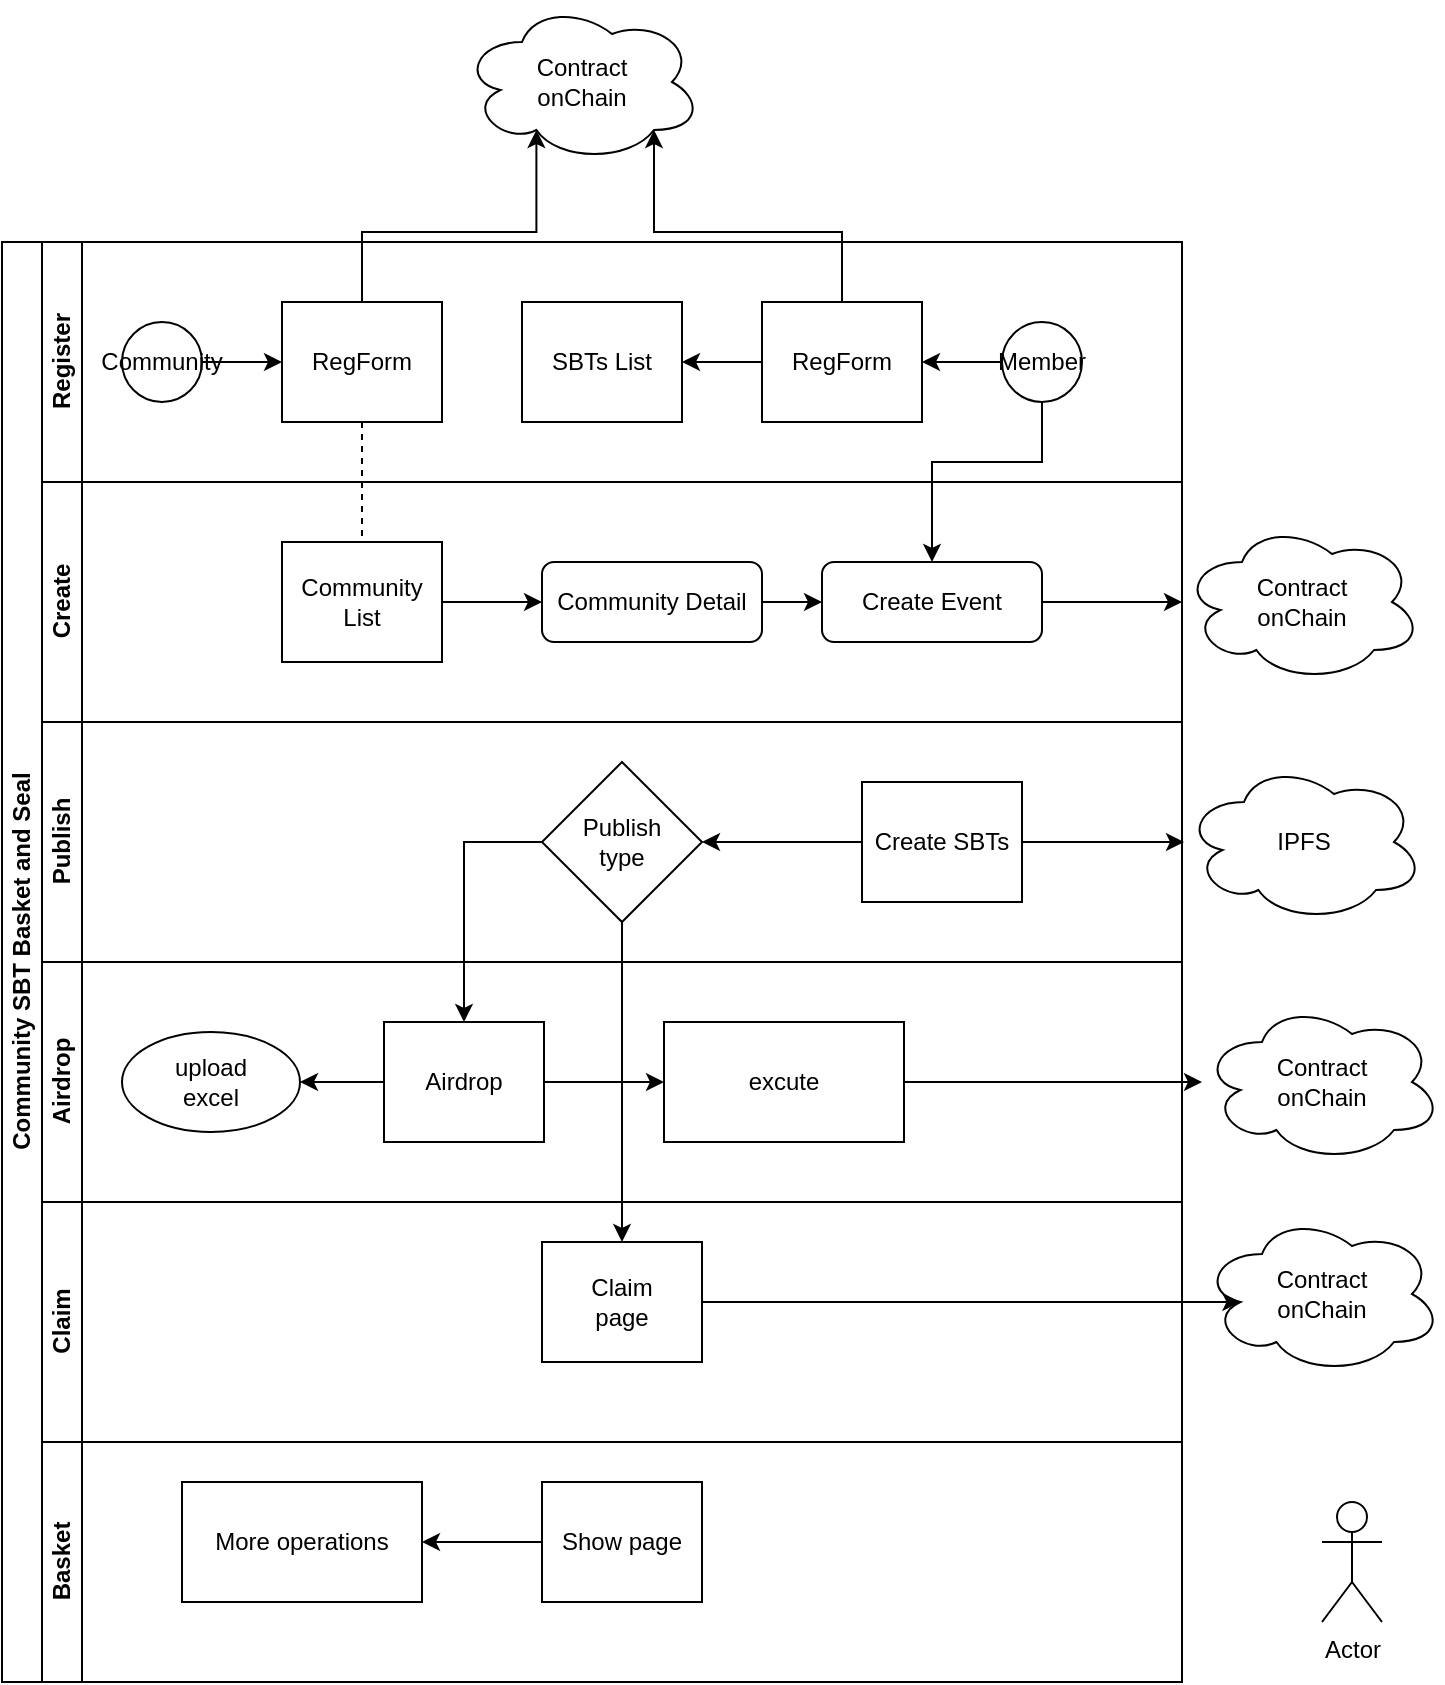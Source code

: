<mxfile version="20.0.4" type="github">
  <diagram id="prtHgNgQTEPvFCAcTncT" name="Page-1">
    <mxGraphModel dx="901" dy="565" grid="1" gridSize="10" guides="1" tooltips="1" connect="1" arrows="1" fold="1" page="1" pageScale="1" pageWidth="827" pageHeight="1169" math="0" shadow="0">
      <root>
        <mxCell id="0" />
        <mxCell id="1" parent="0" />
        <mxCell id="dNxyNK7c78bLwvsdeMH5-19" value="Community SBT Basket and Seal" style="swimlane;html=1;childLayout=stackLayout;resizeParent=1;resizeParentMax=0;horizontal=0;startSize=20;horizontalStack=0;" parent="1" vertex="1">
          <mxGeometry x="120" y="120" width="590" height="720" as="geometry" />
        </mxCell>
        <mxCell id="dNxyNK7c78bLwvsdeMH5-27" value="" style="edgeStyle=orthogonalEdgeStyle;rounded=0;orthogonalLoop=1;jettySize=auto;html=1;dashed=1;endArrow=none;endFill=0;" parent="dNxyNK7c78bLwvsdeMH5-19" source="dNxyNK7c78bLwvsdeMH5-24" target="dNxyNK7c78bLwvsdeMH5-26" edge="1">
          <mxGeometry relative="1" as="geometry" />
        </mxCell>
        <mxCell id="dNxyNK7c78bLwvsdeMH5-20" value="Register" style="swimlane;html=1;startSize=20;horizontal=0;" parent="dNxyNK7c78bLwvsdeMH5-19" vertex="1">
          <mxGeometry x="20" width="570" height="120" as="geometry" />
        </mxCell>
        <mxCell id="dNxyNK7c78bLwvsdeMH5-25" value="" style="edgeStyle=orthogonalEdgeStyle;rounded=0;orthogonalLoop=1;jettySize=auto;html=1;" parent="dNxyNK7c78bLwvsdeMH5-20" source="dNxyNK7c78bLwvsdeMH5-23" target="dNxyNK7c78bLwvsdeMH5-24" edge="1">
          <mxGeometry relative="1" as="geometry" />
        </mxCell>
        <mxCell id="dNxyNK7c78bLwvsdeMH5-23" value="Community" style="ellipse;whiteSpace=wrap;html=1;shadow=0;" parent="dNxyNK7c78bLwvsdeMH5-20" vertex="1">
          <mxGeometry x="40" y="40" width="40" height="40" as="geometry" />
        </mxCell>
        <mxCell id="dNxyNK7c78bLwvsdeMH5-24" value="RegForm" style="rounded=0;whiteSpace=wrap;html=1;fontFamily=Helvetica;fontSize=12;fontColor=#000000;align=center;" parent="dNxyNK7c78bLwvsdeMH5-20" vertex="1">
          <mxGeometry x="120" y="30" width="80" height="60" as="geometry" />
        </mxCell>
        <mxCell id="dNxyNK7c78bLwvsdeMH5-30" value="SBTs List" style="rounded=0;whiteSpace=wrap;html=1;fontFamily=Helvetica;fontSize=12;fontColor=#000000;align=center;" parent="dNxyNK7c78bLwvsdeMH5-20" vertex="1">
          <mxGeometry x="240" y="30" width="80" height="60" as="geometry" />
        </mxCell>
        <mxCell id="PPnO8-gvobi9Ob4PvnnM-10" value="" style="edgeStyle=orthogonalEdgeStyle;rounded=0;orthogonalLoop=1;jettySize=auto;html=1;" edge="1" parent="dNxyNK7c78bLwvsdeMH5-20" source="dNxyNK7c78bLwvsdeMH5-32" target="PPnO8-gvobi9Ob4PvnnM-9">
          <mxGeometry relative="1" as="geometry" />
        </mxCell>
        <mxCell id="dNxyNK7c78bLwvsdeMH5-32" value="Member" style="ellipse;whiteSpace=wrap;html=1;" parent="dNxyNK7c78bLwvsdeMH5-20" vertex="1">
          <mxGeometry x="480" y="40" width="40" height="40" as="geometry" />
        </mxCell>
        <mxCell id="PPnO8-gvobi9Ob4PvnnM-11" value="" style="edgeStyle=orthogonalEdgeStyle;rounded=0;orthogonalLoop=1;jettySize=auto;html=1;" edge="1" parent="dNxyNK7c78bLwvsdeMH5-20" source="PPnO8-gvobi9Ob4PvnnM-9" target="dNxyNK7c78bLwvsdeMH5-30">
          <mxGeometry relative="1" as="geometry" />
        </mxCell>
        <mxCell id="PPnO8-gvobi9Ob4PvnnM-9" value="RegForm" style="rounded=0;whiteSpace=wrap;html=1;fontFamily=Helvetica;fontSize=12;fontColor=#000000;align=center;" vertex="1" parent="dNxyNK7c78bLwvsdeMH5-20">
          <mxGeometry x="360" y="30" width="80" height="60" as="geometry" />
        </mxCell>
        <mxCell id="dNxyNK7c78bLwvsdeMH5-21" value="Create&lt;br&gt;" style="swimlane;html=1;startSize=20;horizontal=0;" parent="dNxyNK7c78bLwvsdeMH5-19" vertex="1">
          <mxGeometry x="20" y="120" width="570" height="120" as="geometry" />
        </mxCell>
        <mxCell id="PPnO8-gvobi9Ob4PvnnM-7" value="" style="edgeStyle=orthogonalEdgeStyle;rounded=0;orthogonalLoop=1;jettySize=auto;html=1;" edge="1" parent="dNxyNK7c78bLwvsdeMH5-21" source="dNxyNK7c78bLwvsdeMH5-26" target="PPnO8-gvobi9Ob4PvnnM-3">
          <mxGeometry relative="1" as="geometry" />
        </mxCell>
        <mxCell id="dNxyNK7c78bLwvsdeMH5-26" value="Community List" style="rounded=0;whiteSpace=wrap;html=1;fontFamily=Helvetica;fontSize=12;fontColor=#000000;align=center;" parent="dNxyNK7c78bLwvsdeMH5-21" vertex="1">
          <mxGeometry x="120" y="30" width="80" height="60" as="geometry" />
        </mxCell>
        <mxCell id="PPnO8-gvobi9Ob4PvnnM-8" value="" style="edgeStyle=orthogonalEdgeStyle;rounded=0;orthogonalLoop=1;jettySize=auto;html=1;" edge="1" parent="dNxyNK7c78bLwvsdeMH5-21" source="PPnO8-gvobi9Ob4PvnnM-3" target="PPnO8-gvobi9Ob4PvnnM-6">
          <mxGeometry relative="1" as="geometry" />
        </mxCell>
        <mxCell id="PPnO8-gvobi9Ob4PvnnM-3" value="Community Detail" style="rounded=1;whiteSpace=wrap;html=1;shadow=0;" vertex="1" parent="dNxyNK7c78bLwvsdeMH5-21">
          <mxGeometry x="250" y="40" width="110" height="40" as="geometry" />
        </mxCell>
        <mxCell id="PPnO8-gvobi9Ob4PvnnM-6" value="Create Event" style="rounded=1;whiteSpace=wrap;html=1;shadow=0;" vertex="1" parent="dNxyNK7c78bLwvsdeMH5-21">
          <mxGeometry x="390" y="40" width="110" height="40" as="geometry" />
        </mxCell>
        <mxCell id="PPnO8-gvobi9Ob4PvnnM-18" value="Publish" style="swimlane;html=1;startSize=20;horizontal=0;" vertex="1" parent="dNxyNK7c78bLwvsdeMH5-19">
          <mxGeometry x="20" y="240" width="570" height="120" as="geometry" />
        </mxCell>
        <mxCell id="PPnO8-gvobi9Ob4PvnnM-29" value="" style="edgeStyle=orthogonalEdgeStyle;rounded=0;orthogonalLoop=1;jettySize=auto;html=1;" edge="1" parent="PPnO8-gvobi9Ob4PvnnM-18" source="PPnO8-gvobi9Ob4PvnnM-20" target="PPnO8-gvobi9Ob4PvnnM-28">
          <mxGeometry relative="1" as="geometry" />
        </mxCell>
        <mxCell id="PPnO8-gvobi9Ob4PvnnM-20" value="Create SBTs" style="rounded=0;whiteSpace=wrap;html=1;fontFamily=Helvetica;fontSize=12;fontColor=#000000;align=center;" vertex="1" parent="PPnO8-gvobi9Ob4PvnnM-18">
          <mxGeometry x="410" y="30" width="80" height="60" as="geometry" />
        </mxCell>
        <mxCell id="PPnO8-gvobi9Ob4PvnnM-28" value="Publish&lt;br&gt;type" style="rhombus;whiteSpace=wrap;html=1;shadow=0;" vertex="1" parent="PPnO8-gvobi9Ob4PvnnM-18">
          <mxGeometry x="250" y="20" width="80" height="80" as="geometry" />
        </mxCell>
        <mxCell id="PPnO8-gvobi9Ob4PvnnM-21" value="Airdrop" style="swimlane;html=1;startSize=20;horizontal=0;" vertex="1" parent="dNxyNK7c78bLwvsdeMH5-19">
          <mxGeometry x="20" y="360" width="570" height="120" as="geometry" />
        </mxCell>
        <mxCell id="PPnO8-gvobi9Ob4PvnnM-32" value="" style="edgeStyle=orthogonalEdgeStyle;rounded=0;orthogonalLoop=1;jettySize=auto;html=1;" edge="1" parent="PPnO8-gvobi9Ob4PvnnM-21" source="PPnO8-gvobi9Ob4PvnnM-23" target="PPnO8-gvobi9Ob4PvnnM-31">
          <mxGeometry relative="1" as="geometry" />
        </mxCell>
        <mxCell id="PPnO8-gvobi9Ob4PvnnM-23" value="Airdrop" style="rounded=0;whiteSpace=wrap;html=1;fontFamily=Helvetica;fontSize=12;fontColor=#000000;align=center;" vertex="1" parent="PPnO8-gvobi9Ob4PvnnM-21">
          <mxGeometry x="171" y="30" width="80" height="60" as="geometry" />
        </mxCell>
        <mxCell id="PPnO8-gvobi9Ob4PvnnM-31" value="upload&lt;br&gt;excel" style="ellipse;whiteSpace=wrap;html=1;fontColor=#000000;rounded=0;" vertex="1" parent="PPnO8-gvobi9Ob4PvnnM-21">
          <mxGeometry x="40" y="35" width="89" height="50" as="geometry" />
        </mxCell>
        <mxCell id="PPnO8-gvobi9Ob4PvnnM-41" value="Claim" style="swimlane;html=1;startSize=20;horizontal=0;" vertex="1" parent="dNxyNK7c78bLwvsdeMH5-19">
          <mxGeometry x="20" y="480" width="570" height="120" as="geometry" />
        </mxCell>
        <mxCell id="PPnO8-gvobi9Ob4PvnnM-42" value="Claim&lt;br&gt;page" style="rounded=0;whiteSpace=wrap;html=1;fontFamily=Helvetica;fontSize=12;fontColor=#000000;align=center;" vertex="1" parent="PPnO8-gvobi9Ob4PvnnM-41">
          <mxGeometry x="250" y="20" width="80" height="60" as="geometry" />
        </mxCell>
        <mxCell id="dNxyNK7c78bLwvsdeMH5-22" value="Basket" style="swimlane;html=1;startSize=20;horizontal=0;" parent="dNxyNK7c78bLwvsdeMH5-19" vertex="1">
          <mxGeometry x="20" y="600" width="570" height="120" as="geometry" />
        </mxCell>
        <mxCell id="PPnO8-gvobi9Ob4PvnnM-45" value="" style="edgeStyle=orthogonalEdgeStyle;rounded=0;orthogonalLoop=1;jettySize=auto;html=1;" edge="1" parent="dNxyNK7c78bLwvsdeMH5-22" source="dNxyNK7c78bLwvsdeMH5-34" target="PPnO8-gvobi9Ob4PvnnM-44">
          <mxGeometry relative="1" as="geometry" />
        </mxCell>
        <mxCell id="dNxyNK7c78bLwvsdeMH5-34" value="Show page" style="rounded=0;whiteSpace=wrap;html=1;fontFamily=Helvetica;fontSize=12;fontColor=#000000;align=center;" parent="dNxyNK7c78bLwvsdeMH5-22" vertex="1">
          <mxGeometry x="250" y="20" width="80" height="60" as="geometry" />
        </mxCell>
        <mxCell id="PPnO8-gvobi9Ob4PvnnM-44" value="More operations" style="whiteSpace=wrap;html=1;fontColor=#000000;rounded=0;" vertex="1" parent="dNxyNK7c78bLwvsdeMH5-22">
          <mxGeometry x="70" y="20" width="120" height="60" as="geometry" />
        </mxCell>
        <mxCell id="PPnO8-gvobi9Ob4PvnnM-12" value="" style="edgeStyle=orthogonalEdgeStyle;rounded=0;orthogonalLoop=1;jettySize=auto;html=1;" edge="1" parent="dNxyNK7c78bLwvsdeMH5-19" source="dNxyNK7c78bLwvsdeMH5-32" target="PPnO8-gvobi9Ob4PvnnM-6">
          <mxGeometry relative="1" as="geometry">
            <Array as="points">
              <mxPoint x="520" y="110" />
              <mxPoint x="465" y="110" />
            </Array>
          </mxGeometry>
        </mxCell>
        <mxCell id="PPnO8-gvobi9Ob4PvnnM-30" style="edgeStyle=orthogonalEdgeStyle;rounded=0;orthogonalLoop=1;jettySize=auto;html=1;exitX=0;exitY=0.5;exitDx=0;exitDy=0;" edge="1" parent="dNxyNK7c78bLwvsdeMH5-19" source="PPnO8-gvobi9Ob4PvnnM-28" target="PPnO8-gvobi9Ob4PvnnM-23">
          <mxGeometry relative="1" as="geometry" />
        </mxCell>
        <mxCell id="PPnO8-gvobi9Ob4PvnnM-43" value="" style="edgeStyle=orthogonalEdgeStyle;rounded=0;orthogonalLoop=1;jettySize=auto;html=1;" edge="1" parent="dNxyNK7c78bLwvsdeMH5-19" source="PPnO8-gvobi9Ob4PvnnM-28" target="PPnO8-gvobi9Ob4PvnnM-42">
          <mxGeometry relative="1" as="geometry" />
        </mxCell>
        <mxCell id="PPnO8-gvobi9Ob4PvnnM-5" value="Contract&lt;br&gt;onChain" style="ellipse;shape=cloud;whiteSpace=wrap;html=1;shadow=0;" vertex="1" parent="1">
          <mxGeometry x="710" y="260" width="120" height="80" as="geometry" />
        </mxCell>
        <mxCell id="PPnO8-gvobi9Ob4PvnnM-14" value="" style="edgeStyle=orthogonalEdgeStyle;rounded=0;orthogonalLoop=1;jettySize=auto;html=1;" edge="1" parent="1" source="PPnO8-gvobi9Ob4PvnnM-6" target="PPnO8-gvobi9Ob4PvnnM-5">
          <mxGeometry relative="1" as="geometry" />
        </mxCell>
        <mxCell id="PPnO8-gvobi9Ob4PvnnM-15" value="Contract&lt;br&gt;onChain" style="ellipse;shape=cloud;whiteSpace=wrap;html=1;shadow=0;" vertex="1" parent="1">
          <mxGeometry x="350" width="120" height="80" as="geometry" />
        </mxCell>
        <mxCell id="PPnO8-gvobi9Ob4PvnnM-16" style="edgeStyle=orthogonalEdgeStyle;rounded=0;orthogonalLoop=1;jettySize=auto;html=1;exitX=0.5;exitY=0;exitDx=0;exitDy=0;entryX=0.31;entryY=0.8;entryDx=0;entryDy=0;entryPerimeter=0;" edge="1" parent="1" source="dNxyNK7c78bLwvsdeMH5-24" target="PPnO8-gvobi9Ob4PvnnM-15">
          <mxGeometry relative="1" as="geometry" />
        </mxCell>
        <mxCell id="PPnO8-gvobi9Ob4PvnnM-17" style="edgeStyle=orthogonalEdgeStyle;rounded=0;orthogonalLoop=1;jettySize=auto;html=1;exitX=0.5;exitY=0;exitDx=0;exitDy=0;entryX=0.8;entryY=0.8;entryDx=0;entryDy=0;entryPerimeter=0;" edge="1" parent="1" source="PPnO8-gvobi9Ob4PvnnM-9" target="PPnO8-gvobi9Ob4PvnnM-15">
          <mxGeometry relative="1" as="geometry" />
        </mxCell>
        <mxCell id="PPnO8-gvobi9Ob4PvnnM-24" value="IPFS" style="ellipse;shape=cloud;whiteSpace=wrap;html=1;shadow=0;" vertex="1" parent="1">
          <mxGeometry x="711" y="380" width="120" height="80" as="geometry" />
        </mxCell>
        <mxCell id="PPnO8-gvobi9Ob4PvnnM-36" style="edgeStyle=orthogonalEdgeStyle;rounded=0;orthogonalLoop=1;jettySize=auto;html=1;exitX=1;exitY=0.5;exitDx=0;exitDy=0;" edge="1" parent="1" source="PPnO8-gvobi9Ob4PvnnM-33" target="PPnO8-gvobi9Ob4PvnnM-35">
          <mxGeometry relative="1" as="geometry" />
        </mxCell>
        <mxCell id="PPnO8-gvobi9Ob4PvnnM-33" value="excute" style="whiteSpace=wrap;html=1;fontColor=#000000;rounded=0;" vertex="1" parent="1">
          <mxGeometry x="451" y="510" width="120" height="60" as="geometry" />
        </mxCell>
        <mxCell id="PPnO8-gvobi9Ob4PvnnM-34" value="" style="edgeStyle=orthogonalEdgeStyle;rounded=0;orthogonalLoop=1;jettySize=auto;html=1;" edge="1" parent="1" source="PPnO8-gvobi9Ob4PvnnM-23" target="PPnO8-gvobi9Ob4PvnnM-33">
          <mxGeometry relative="1" as="geometry" />
        </mxCell>
        <mxCell id="PPnO8-gvobi9Ob4PvnnM-35" value="Contract&lt;br&gt;onChain" style="ellipse;shape=cloud;whiteSpace=wrap;html=1;shadow=0;" vertex="1" parent="1">
          <mxGeometry x="720" y="500" width="120" height="80" as="geometry" />
        </mxCell>
        <mxCell id="PPnO8-gvobi9Ob4PvnnM-38" value="Actor" style="shape=umlActor;verticalLabelPosition=bottom;verticalAlign=top;html=1;outlineConnect=0;shadow=0;" vertex="1" parent="1">
          <mxGeometry x="780" y="750" width="30" height="60" as="geometry" />
        </mxCell>
        <mxCell id="PPnO8-gvobi9Ob4PvnnM-39" value="Contract&lt;br&gt;onChain" style="ellipse;shape=cloud;whiteSpace=wrap;html=1;shadow=0;" vertex="1" parent="1">
          <mxGeometry x="720" y="606" width="120" height="80" as="geometry" />
        </mxCell>
        <mxCell id="PPnO8-gvobi9Ob4PvnnM-46" style="edgeStyle=orthogonalEdgeStyle;rounded=0;orthogonalLoop=1;jettySize=auto;html=1;exitX=1;exitY=0.5;exitDx=0;exitDy=0;entryX=0.16;entryY=0.55;entryDx=0;entryDy=0;entryPerimeter=0;" edge="1" parent="1" source="PPnO8-gvobi9Ob4PvnnM-42" target="PPnO8-gvobi9Ob4PvnnM-39">
          <mxGeometry relative="1" as="geometry" />
        </mxCell>
        <mxCell id="PPnO8-gvobi9Ob4PvnnM-47" style="edgeStyle=orthogonalEdgeStyle;rounded=0;orthogonalLoop=1;jettySize=auto;html=1;exitX=1;exitY=0.5;exitDx=0;exitDy=0;" edge="1" parent="1" source="PPnO8-gvobi9Ob4PvnnM-20" target="PPnO8-gvobi9Ob4PvnnM-24">
          <mxGeometry relative="1" as="geometry" />
        </mxCell>
      </root>
    </mxGraphModel>
  </diagram>
</mxfile>

